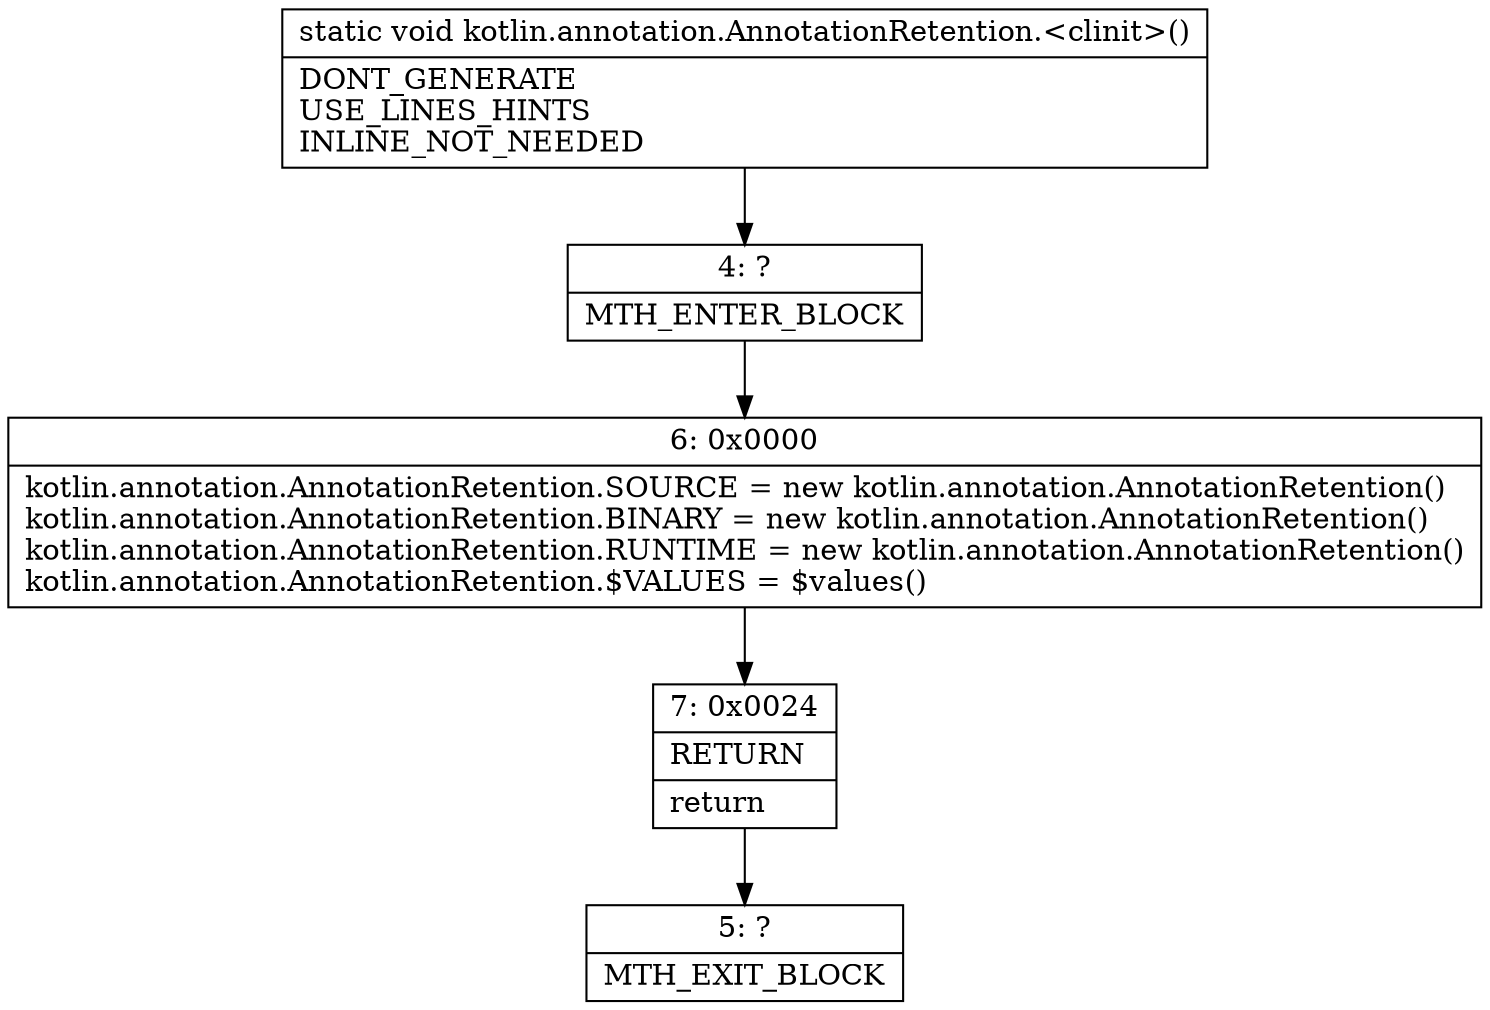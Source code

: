 digraph "CFG forkotlin.annotation.AnnotationRetention.\<clinit\>()V" {
Node_4 [shape=record,label="{4\:\ ?|MTH_ENTER_BLOCK\l}"];
Node_6 [shape=record,label="{6\:\ 0x0000|kotlin.annotation.AnnotationRetention.SOURCE = new kotlin.annotation.AnnotationRetention()\lkotlin.annotation.AnnotationRetention.BINARY = new kotlin.annotation.AnnotationRetention()\lkotlin.annotation.AnnotationRetention.RUNTIME = new kotlin.annotation.AnnotationRetention()\lkotlin.annotation.AnnotationRetention.$VALUES = $values()\l}"];
Node_7 [shape=record,label="{7\:\ 0x0024|RETURN\l|return\l}"];
Node_5 [shape=record,label="{5\:\ ?|MTH_EXIT_BLOCK\l}"];
MethodNode[shape=record,label="{static void kotlin.annotation.AnnotationRetention.\<clinit\>()  | DONT_GENERATE\lUSE_LINES_HINTS\lINLINE_NOT_NEEDED\l}"];
MethodNode -> Node_4;Node_4 -> Node_6;
Node_6 -> Node_7;
Node_7 -> Node_5;
}

